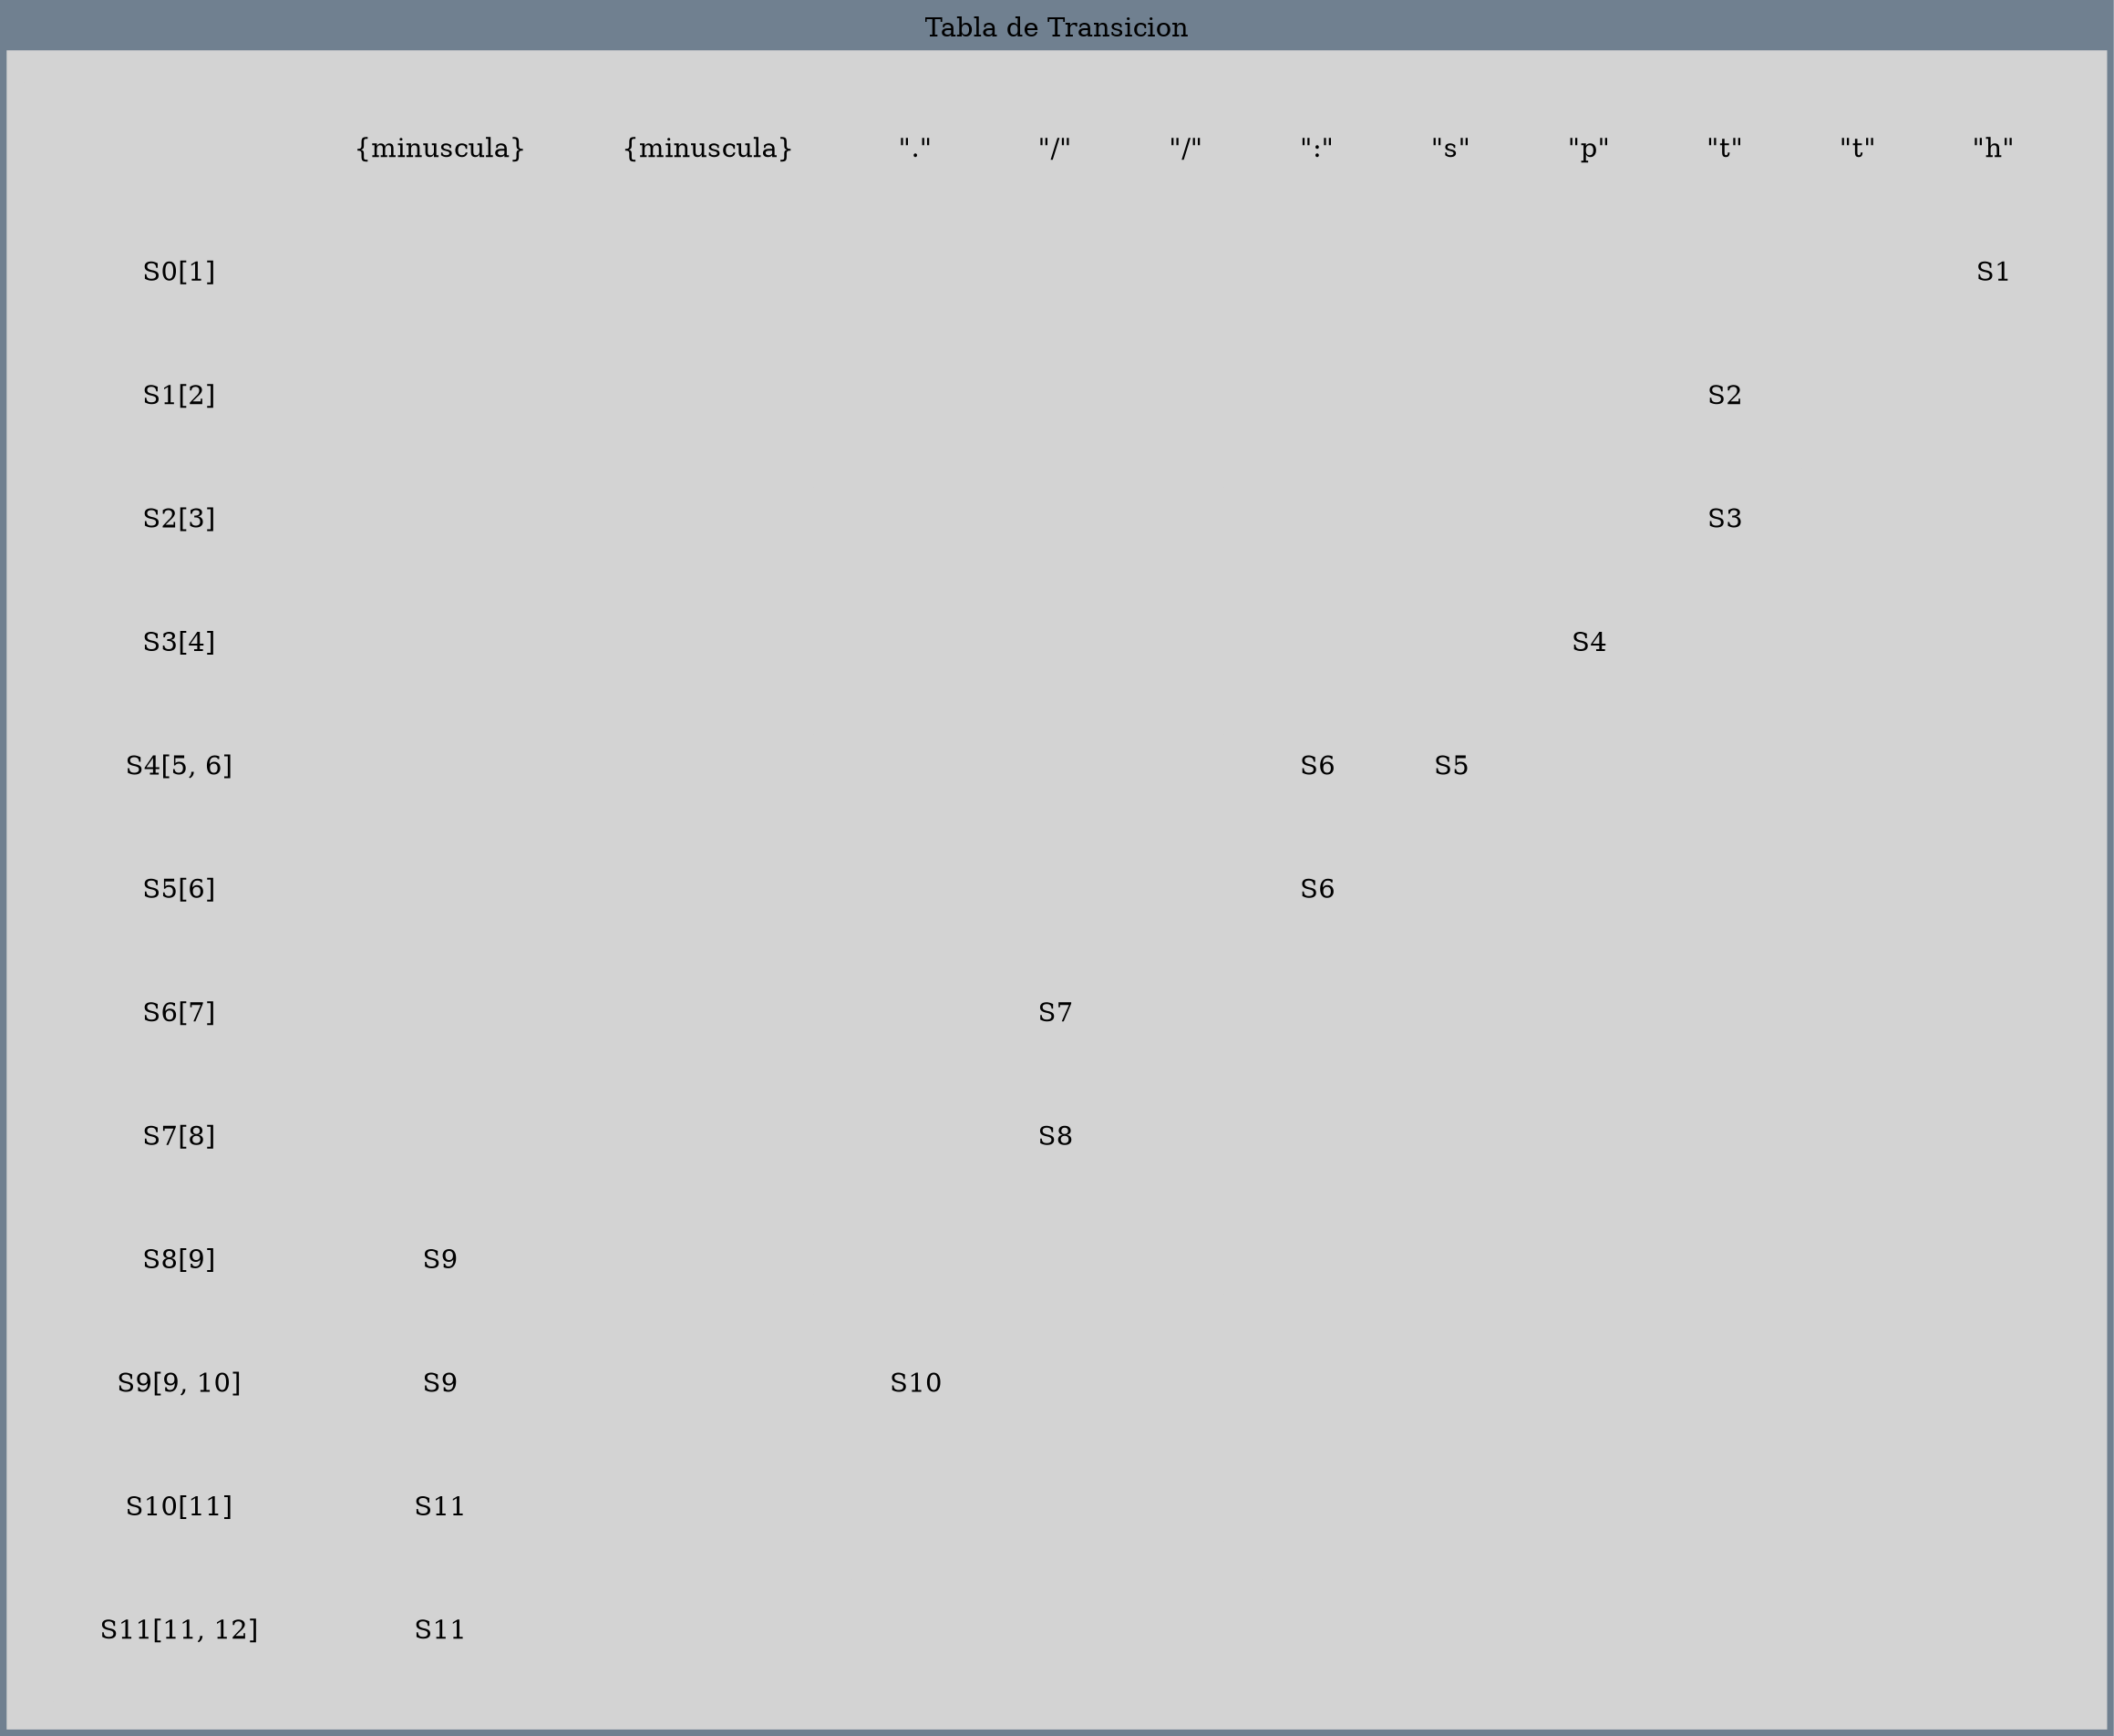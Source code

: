 digraph G {
bgcolor="slategrey" label="Tabla de Transicion" layout=dot 
labelloc = "t" edge [weigth=1000  color=darkgreen  arrowtail="open" arrowhead="open"]
node[shape=box, style="filled", color=lightgrey];
a0 [label=<
<TABLE border="10" cellspacing="10" cellpadding="10" style="rounded"><TR><TD> </TD>
<TD>{minuscula}</TD>
<TD>{minuscula}</TD>
<TD>"."</TD>
<TD>"/"</TD>
<TD>"/"</TD>
<TD>":"</TD>
<TD>"s"</TD>
<TD>"p"</TD>
<TD>"t"</TD>
<TD>"t"</TD>
<TD>"h"</TD>
  </TR>
<TR><TD>S0[1]</TD>
  <TD> </TD>
  <TD> </TD>
  <TD> </TD>
  <TD> </TD>
  <TD> </TD>
  <TD> </TD>
  <TD> </TD>
  <TD> </TD>
  <TD> </TD>
  <TD> </TD>
  <TD>S1</TD>
</TR>
<TR><TD>S1[2]</TD>
  <TD> </TD>
  <TD> </TD>
  <TD> </TD>
  <TD> </TD>
  <TD> </TD>
  <TD> </TD>
  <TD> </TD>
  <TD> </TD>
  <TD>S2</TD>
  <TD> </TD>
  <TD> </TD>
</TR>
<TR><TD>S2[3]</TD>
  <TD> </TD>
  <TD> </TD>
  <TD> </TD>
  <TD> </TD>
  <TD> </TD>
  <TD> </TD>
  <TD> </TD>
  <TD> </TD>
  <TD>S3</TD>
  <TD> </TD>
  <TD> </TD>
</TR>
<TR><TD>S3[4]</TD>
  <TD> </TD>
  <TD> </TD>
  <TD> </TD>
  <TD> </TD>
  <TD> </TD>
  <TD> </TD>
  <TD> </TD>
  <TD>S4</TD>
  <TD> </TD>
  <TD> </TD>
  <TD> </TD>
</TR>
<TR><TD>S4[5, 6]</TD>
  <TD> </TD>
  <TD> </TD>
  <TD> </TD>
  <TD> </TD>
  <TD> </TD>
  <TD>S6</TD>
  <TD>S5</TD>
  <TD> </TD>
  <TD> </TD>
  <TD> </TD>
  <TD> </TD>
</TR>
<TR><TD>S5[6]</TD>
  <TD> </TD>
  <TD> </TD>
  <TD> </TD>
  <TD> </TD>
  <TD> </TD>
  <TD>S6</TD>
  <TD> </TD>
  <TD> </TD>
  <TD> </TD>
  <TD> </TD>
  <TD> </TD>
</TR>
<TR><TD>S6[7]</TD>
  <TD> </TD>
  <TD> </TD>
  <TD> </TD>
  <TD>S7</TD>
  <TD> </TD>
  <TD> </TD>
  <TD> </TD>
  <TD> </TD>
  <TD> </TD>
  <TD> </TD>
  <TD> </TD>
</TR>
<TR><TD>S7[8]</TD>
  <TD> </TD>
  <TD> </TD>
  <TD> </TD>
  <TD>S8</TD>
  <TD> </TD>
  <TD> </TD>
  <TD> </TD>
  <TD> </TD>
  <TD> </TD>
  <TD> </TD>
  <TD> </TD>
</TR>
<TR><TD>S8[9]</TD>
  <TD>S9</TD>
  <TD> </TD>
  <TD> </TD>
  <TD> </TD>
  <TD> </TD>
  <TD> </TD>
  <TD> </TD>
  <TD> </TD>
  <TD> </TD>
  <TD> </TD>
  <TD> </TD>
</TR>
<TR><TD>S9[9, 10]</TD>
  <TD>S9</TD>
  <TD> </TD>
  <TD>S10</TD>
  <TD> </TD>
  <TD> </TD>
  <TD> </TD>
  <TD> </TD>
  <TD> </TD>
  <TD> </TD>
  <TD> </TD>
  <TD> </TD>
</TR>
<TR><TD>S10[11]</TD>
  <TD>S11</TD>
  <TD> </TD>
  <TD> </TD>
  <TD> </TD>
  <TD> </TD>
  <TD> </TD>
  <TD> </TD>
  <TD> </TD>
  <TD> </TD>
  <TD> </TD>
  <TD> </TD>
</TR>
<TR><TD>S11[11, 12]</TD>
  <TD>S11</TD>
  <TD> </TD>
  <TD> </TD>
  <TD> </TD>
  <TD> </TD>
  <TD> </TD>
  <TD> </TD>
  <TD> </TD>
  <TD> </TD>
  <TD> </TD>
  <TD> </TD>
</TR>
</TABLE>>];}